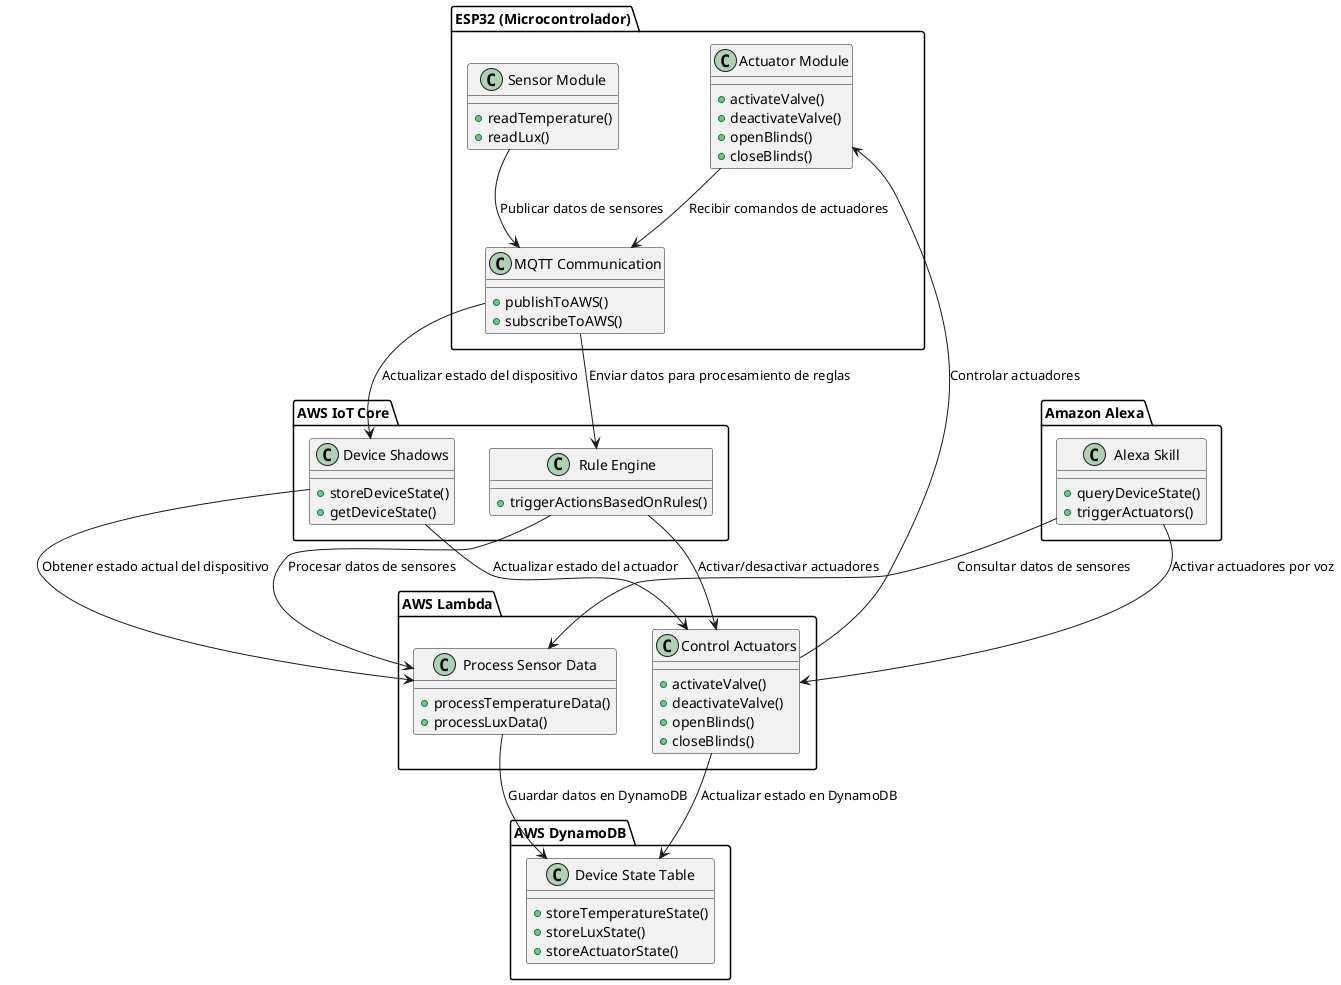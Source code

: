 @startuml
!define RECTANGLE class

' Definición de los elementos de AWS y ESP32
package "ESP32 (Microcontrolador)" {
    RECTANGLE "Sensor Module" as sensorModule {
        + readTemperature()
        + readLux()
    }

    RECTANGLE "Actuator Module" as actuatorModule {
        + activateValve()
        + deactivateValve()
        + openBlinds()
        + closeBlinds()
    }

    RECTANGLE "MQTT Communication" as mqttComm {
        + publishToAWS()
        + subscribeToAWS()
    }
}

' AWS IoT Core para la gestión de la comunicación
package "AWS IoT Core" {
    RECTANGLE "Device Shadows" as deviceShadows {
        + storeDeviceState()
        + getDeviceState()
    }
    RECTANGLE "Rule Engine" as ruleEngine {
        + triggerActionsBasedOnRules()
    }
}

' AWS Lambda para procesar eventos
package "AWS Lambda" {
    RECTANGLE "Process Sensor Data" as lambdaSensorData {
        + processTemperatureData()
        + processLuxData()
    }
    RECTANGLE "Control Actuators" as lambdaControlActuators {
        + activateValve()
        + deactivateValve()
        + openBlinds()
        + closeBlinds()
    }
}

' DynamoDB para almacenar datos
package "AWS DynamoDB" {
    RECTANGLE "Device State Table" as deviceStateTable {
        + storeTemperatureState()
        + storeLuxState()
        + storeActuatorState()
    }
}

' Alexa para consultar/activar el sistema
package "Amazon Alexa" {
    RECTANGLE "Alexa Skill" as alexaSkill {
        + queryDeviceState()
        + triggerActuators()
    }
}

' Conexiones entre los componentes
sensorModule -down-> mqttComm : "Publicar datos de sensores"
actuatorModule -down-> mqttComm : "Recibir comandos de actuadores"

mqttComm -down-> deviceShadows : "Actualizar estado del dispositivo"
mqttComm -down-> ruleEngine : "Enviar datos para procesamiento de reglas"

ruleEngine -down-> lambdaSensorData : "Procesar datos de sensores"
ruleEngine -down-> lambdaControlActuators : "Activar/desactivar actuadores"

lambdaControlActuators -down-> actuatorModule : "Controlar actuadores"

deviceShadows -down-> lambdaSensorData : "Obtener estado actual del dispositivo"
deviceShadows -down-> lambdaControlActuators : "Actualizar estado del actuador"

alexaSkill -down-> lambdaControlActuators : "Activar actuadores por voz"
alexaSkill -down-> lambdaSensorData : "Consultar datos de sensores"

lambdaSensorData -down-> deviceStateTable : "Guardar datos en DynamoDB"
lambdaControlActuators -down-> deviceStateTable : "Actualizar estado en DynamoDB"
@enduml
